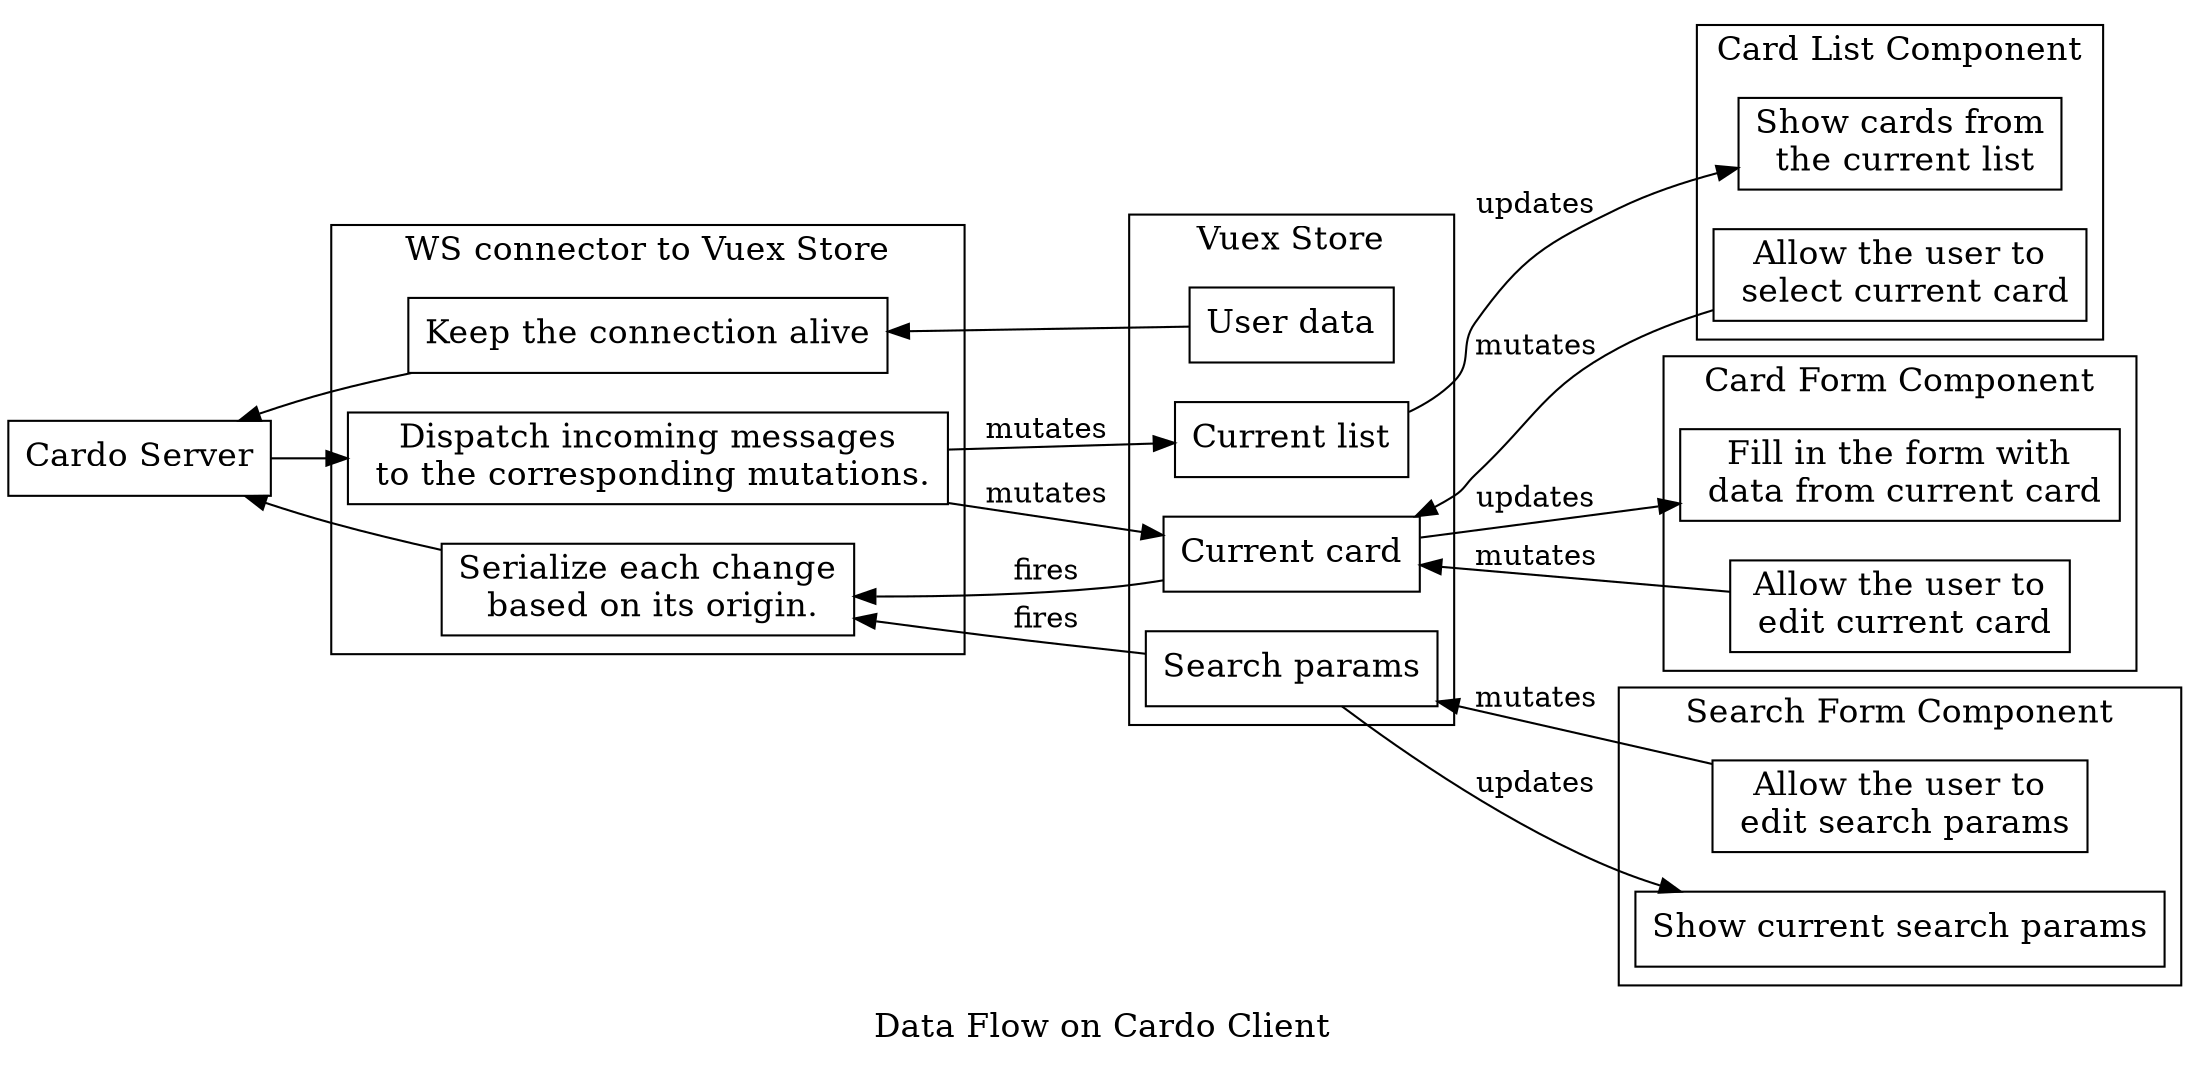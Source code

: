 # https://gist.github.com/rubencaro/75e7b163665b47e0094a

digraph DataFlow {
  rankdir=LR
  label="Data Flow on Cardo Client"
  fontsize=16
  node[fontsize=16, shape=record]
  edge[fontsize=14]

  server[label="Cardo Server", shape=rect]

  subgraph cluster_ws2store {
    label="WS connector to Vuex Store"
    connect[label="Keep the connection alive"]
    dispatch[label="Dispatch incoming messages\n
    to the corresponding mutations."]
    send[label="Serialize each change\n
    based on its origin."]
  }

  subgraph cluster_store {
    label="Vuex Store"
    current_list[label="Current list"]
    current_card[label="Current card"]
    search_params[label="Search params"]
    user[label="User data"]
  }

  subgraph cluster_form {
    label="Card Form Component"
    edit_card[label="Allow the user to\n edit current card"]
    show_card[label="Fill in the form with\n data from current card"]
  }

  subgraph cluster_list {
    label="Card List Component"
    show_list[label="Show cards from\n the current list"]
    select_current_card[label="Allow the user to\n select current card"]
  }

  subgraph cluster_search {
    label="Search Form Component"
    search[label="Allow the user to\n edit search params"]
    show_search_params[label="Show current search params"]
  }

  server -> dispatch
  send -> server
  server -> connect -> user[dir=back]

  edit_card, select_current_card -> current_card [label="mutates"]
  search_params -> search[dir=back,label="mutates"]
  dispatch -> current_card, current_list [label="mutates"]

  current_card -> show_card[label="updates"]
  current_list -> show_list[label="updates"]
  search_params -> show_search_params[label="updates"]

  current_card, search_params -> send[label="fires"]
}